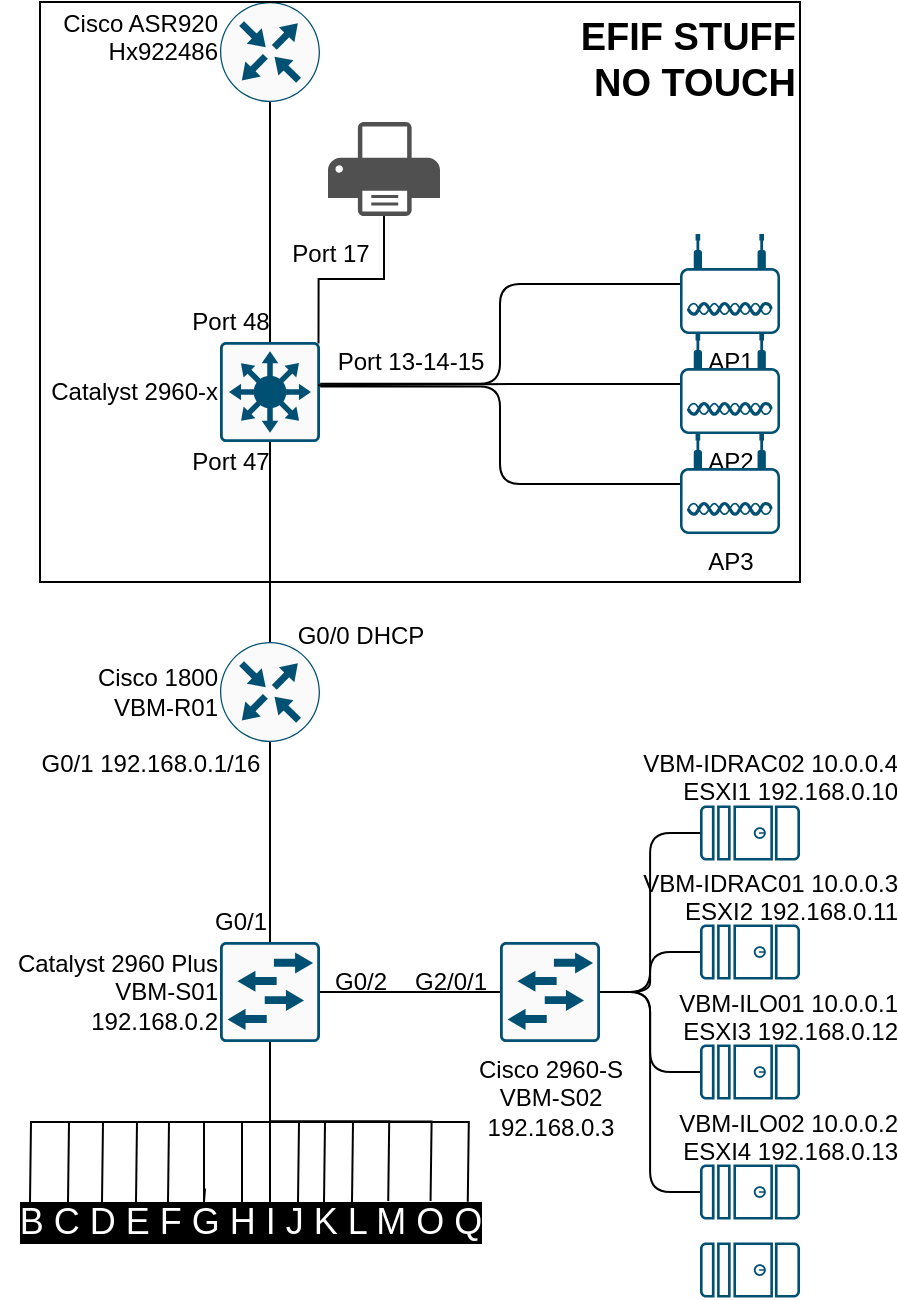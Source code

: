 <mxfile version="15.8.7" type="github">
  <diagram id="ppfziiVVInZV-qy0xaDF" name="Page-1">
    <mxGraphModel dx="1673" dy="918" grid="1" gridSize="10" guides="1" tooltips="1" connect="1" arrows="1" fold="1" page="1" pageScale="1" pageWidth="850" pageHeight="1100" math="0" shadow="0">
      <root>
        <mxCell id="0" />
        <mxCell id="1" parent="0" />
        <mxCell id="5dfUAcdPvlu-0EGSf2Pe-10" style="edgeStyle=orthogonalEdgeStyle;rounded=1;orthogonalLoop=1;jettySize=auto;html=1;entryX=0.5;entryY=0;entryDx=0;entryDy=0;entryPerimeter=0;endArrow=none;endFill=0;strokeColor=default;" parent="1" source="5dfUAcdPvlu-0EGSf2Pe-1" target="5dfUAcdPvlu-0EGSf2Pe-3" edge="1">
          <mxGeometry relative="1" as="geometry" />
        </mxCell>
        <mxCell id="5dfUAcdPvlu-0EGSf2Pe-1" value="&lt;div style=&quot;font-size: 12px;&quot;&gt;Cisco ASR920&lt;br style=&quot;font-size: 12px;&quot;&gt;Hx922486&lt;/div&gt;&lt;div style=&quot;font-size: 12px;&quot;&gt;&lt;br style=&quot;font-size: 12px;&quot;&gt;&lt;/div&gt;" style="sketch=0;points=[[0.5,0,0],[1,0.5,0],[0.5,1,0],[0,0.5,0],[0.145,0.145,0],[0.856,0.145,0],[0.855,0.856,0],[0.145,0.855,0]];verticalLabelPosition=middle;html=1;verticalAlign=middle;aspect=fixed;align=right;pointerEvents=1;shape=mxgraph.cisco19.rect;prIcon=router;fillColor=#FAFAFA;strokeColor=#005073;labelBackgroundColor=none;labelBorderColor=none;horizontal=1;labelPosition=left;fontSize=12;" parent="1" vertex="1">
          <mxGeometry x="120" y="10" width="50" height="50" as="geometry" />
        </mxCell>
        <mxCell id="5dfUAcdPvlu-0EGSf2Pe-9" style="edgeStyle=orthogonalEdgeStyle;rounded=1;orthogonalLoop=1;jettySize=auto;html=1;exitX=0.5;exitY=0;exitDx=0;exitDy=0;exitPerimeter=0;entryX=0.5;entryY=1;entryDx=0;entryDy=0;entryPerimeter=0;endArrow=none;endFill=0;strokeColor=default;" parent="1" source="5dfUAcdPvlu-0EGSf2Pe-2" target="5dfUAcdPvlu-0EGSf2Pe-3" edge="1">
          <mxGeometry relative="1" as="geometry" />
        </mxCell>
        <mxCell id="5dfUAcdPvlu-0EGSf2Pe-2" value="&lt;div&gt;Cisco 1800&lt;/div&gt;&lt;div&gt;VBM-R01&lt;br&gt;&lt;/div&gt;" style="sketch=0;points=[[0.5,0,0],[1,0.5,0],[0.5,1,0],[0,0.5,0],[0.145,0.145,0],[0.856,0.145,0],[0.855,0.856,0],[0.145,0.855,0]];verticalLabelPosition=middle;html=1;verticalAlign=middle;aspect=fixed;align=right;pointerEvents=1;shape=mxgraph.cisco19.rect;prIcon=router;fillColor=#FAFAFA;strokeColor=#005073;labelPosition=left;" parent="1" vertex="1">
          <mxGeometry x="120" y="330" width="50" height="50" as="geometry" />
        </mxCell>
        <mxCell id="KE-paRDOmHkB9Fc1bpKS-12" style="edgeStyle=orthogonalEdgeStyle;rounded=0;orthogonalLoop=1;jettySize=auto;html=1;exitX=0.985;exitY=0.015;exitDx=0;exitDy=0;exitPerimeter=0;fontSize=12;fontColor=default;endArrow=none;endFill=0;" parent="1" source="5dfUAcdPvlu-0EGSf2Pe-3" target="KE-paRDOmHkB9Fc1bpKS-11" edge="1">
          <mxGeometry relative="1" as="geometry" />
        </mxCell>
        <mxCell id="5dfUAcdPvlu-0EGSf2Pe-3" value="Catalyst 2960-x" style="sketch=0;points=[[0.015,0.015,0],[0.985,0.015,0],[0.985,0.985,0],[0.015,0.985,0],[0.25,0,0],[0.5,0,0],[0.75,0,0],[1,0.25,0],[1,0.5,0],[1,0.75,0],[0.75,1,0],[0.5,1,0],[0.25,1,0],[0,0.75,0],[0,0.5,0],[0,0.25,0]];verticalLabelPosition=middle;html=1;verticalAlign=middle;aspect=fixed;align=right;pointerEvents=1;shape=mxgraph.cisco19.rect;prIcon=l3_switch;fillColor=#FAFAFA;strokeColor=#005073;horizontal=1;labelPosition=left;" parent="1" vertex="1">
          <mxGeometry x="120" y="180" width="50" height="50" as="geometry" />
        </mxCell>
        <mxCell id="5dfUAcdPvlu-0EGSf2Pe-8" style="edgeStyle=orthogonalEdgeStyle;rounded=1;orthogonalLoop=1;jettySize=auto;html=1;exitX=0.5;exitY=0;exitDx=0;exitDy=0;exitPerimeter=0;entryX=0.5;entryY=1;entryDx=0;entryDy=0;entryPerimeter=0;endArrow=none;endFill=0;strokeColor=default;" parent="1" source="5dfUAcdPvlu-0EGSf2Pe-4" target="5dfUAcdPvlu-0EGSf2Pe-2" edge="1">
          <mxGeometry relative="1" as="geometry" />
        </mxCell>
        <mxCell id="5dfUAcdPvlu-0EGSf2Pe-37" style="edgeStyle=orthogonalEdgeStyle;rounded=1;orthogonalLoop=1;jettySize=auto;html=1;entryX=0;entryY=0.5;entryDx=0;entryDy=0;entryPerimeter=0;fontSize=12;endArrow=none;endFill=0;strokeColor=default;" parent="1" source="5dfUAcdPvlu-0EGSf2Pe-4" target="5dfUAcdPvlu-0EGSf2Pe-5" edge="1">
          <mxGeometry relative="1" as="geometry" />
        </mxCell>
        <mxCell id="KE-paRDOmHkB9Fc1bpKS-16" style="edgeStyle=orthogonalEdgeStyle;rounded=0;orthogonalLoop=1;jettySize=auto;html=1;exitX=0.5;exitY=1;exitDx=0;exitDy=0;exitPerimeter=0;fontSize=12;fontColor=default;endArrow=none;endFill=0;" parent="1" source="5dfUAcdPvlu-0EGSf2Pe-4" edge="1">
          <mxGeometry relative="1" as="geometry">
            <mxPoint x="25" y="610" as="targetPoint" />
          </mxGeometry>
        </mxCell>
        <mxCell id="KE-paRDOmHkB9Fc1bpKS-17" style="edgeStyle=orthogonalEdgeStyle;rounded=0;orthogonalLoop=1;jettySize=auto;html=1;exitX=0.5;exitY=1;exitDx=0;exitDy=0;exitPerimeter=0;fontSize=12;fontColor=default;endArrow=none;endFill=0;" parent="1" source="5dfUAcdPvlu-0EGSf2Pe-4" edge="1">
          <mxGeometry relative="1" as="geometry">
            <mxPoint x="44" y="610" as="targetPoint" />
          </mxGeometry>
        </mxCell>
        <mxCell id="KE-paRDOmHkB9Fc1bpKS-18" style="edgeStyle=orthogonalEdgeStyle;rounded=0;orthogonalLoop=1;jettySize=auto;html=1;exitX=0.5;exitY=1;exitDx=0;exitDy=0;exitPerimeter=0;fontSize=12;fontColor=default;endArrow=none;endFill=0;" parent="1" source="5dfUAcdPvlu-0EGSf2Pe-4" edge="1">
          <mxGeometry relative="1" as="geometry">
            <mxPoint x="61" y="610" as="targetPoint" />
          </mxGeometry>
        </mxCell>
        <mxCell id="KE-paRDOmHkB9Fc1bpKS-19" style="edgeStyle=orthogonalEdgeStyle;rounded=0;orthogonalLoop=1;jettySize=auto;html=1;exitX=0.5;exitY=1;exitDx=0;exitDy=0;exitPerimeter=0;fontSize=12;fontColor=default;endArrow=none;endFill=0;" parent="1" source="5dfUAcdPvlu-0EGSf2Pe-4" edge="1">
          <mxGeometry relative="1" as="geometry">
            <mxPoint x="78" y="610" as="targetPoint" />
          </mxGeometry>
        </mxCell>
        <mxCell id="IZQF0PH1dReM685AccXo-5" style="edgeStyle=orthogonalEdgeStyle;rounded=0;orthogonalLoop=1;jettySize=auto;html=1;exitX=0.5;exitY=1;exitDx=0;exitDy=0;exitPerimeter=0;endArrow=none;endFill=0;" edge="1" parent="1" source="5dfUAcdPvlu-0EGSf2Pe-4">
          <mxGeometry relative="1" as="geometry">
            <mxPoint x="94" y="610" as="targetPoint" />
          </mxGeometry>
        </mxCell>
        <mxCell id="IZQF0PH1dReM685AccXo-6" style="edgeStyle=orthogonalEdgeStyle;rounded=0;orthogonalLoop=1;jettySize=auto;html=1;exitX=0.5;exitY=1;exitDx=0;exitDy=0;exitPerimeter=0;endArrow=none;endFill=0;entryX=0.41;entryY=-0.061;entryDx=0;entryDy=0;entryPerimeter=0;" edge="1" parent="1" source="5dfUAcdPvlu-0EGSf2Pe-4" target="KE-paRDOmHkB9Fc1bpKS-20">
          <mxGeometry relative="1" as="geometry">
            <mxPoint x="130" y="610" as="targetPoint" />
            <Array as="points">
              <mxPoint x="145" y="570" />
              <mxPoint x="112" y="570" />
              <mxPoint x="112" y="610" />
            </Array>
          </mxGeometry>
        </mxCell>
        <mxCell id="IZQF0PH1dReM685AccXo-7" style="edgeStyle=orthogonalEdgeStyle;rounded=0;orthogonalLoop=1;jettySize=auto;html=1;exitX=0.5;exitY=1;exitDx=0;exitDy=0;exitPerimeter=0;endArrow=none;endFill=0;" edge="1" parent="1" source="5dfUAcdPvlu-0EGSf2Pe-4">
          <mxGeometry relative="1" as="geometry">
            <mxPoint x="145" y="610" as="targetPoint" />
            <Array as="points">
              <mxPoint x="145" y="586" />
              <mxPoint x="145" y="586" />
            </Array>
          </mxGeometry>
        </mxCell>
        <mxCell id="IZQF0PH1dReM685AccXo-8" style="edgeStyle=orthogonalEdgeStyle;rounded=0;orthogonalLoop=1;jettySize=auto;html=1;exitX=0.5;exitY=1;exitDx=0;exitDy=0;exitPerimeter=0;endArrow=none;endFill=0;" edge="1" parent="1" source="5dfUAcdPvlu-0EGSf2Pe-4">
          <mxGeometry relative="1" as="geometry">
            <mxPoint x="131" y="610" as="targetPoint" />
            <Array as="points">
              <mxPoint x="145" y="570" />
              <mxPoint x="131" y="570" />
              <mxPoint x="131" y="610" />
            </Array>
          </mxGeometry>
        </mxCell>
        <mxCell id="IZQF0PH1dReM685AccXo-9" style="edgeStyle=orthogonalEdgeStyle;rounded=0;orthogonalLoop=1;jettySize=auto;html=1;exitX=0.5;exitY=1;exitDx=0;exitDy=0;exitPerimeter=0;endArrow=none;endFill=0;" edge="1" parent="1" source="5dfUAcdPvlu-0EGSf2Pe-4">
          <mxGeometry relative="1" as="geometry">
            <mxPoint x="159" y="610" as="targetPoint" />
          </mxGeometry>
        </mxCell>
        <mxCell id="IZQF0PH1dReM685AccXo-10" style="edgeStyle=orthogonalEdgeStyle;rounded=0;orthogonalLoop=1;jettySize=auto;html=1;exitX=0.5;exitY=1;exitDx=0;exitDy=0;exitPerimeter=0;endArrow=none;endFill=0;" edge="1" parent="1" source="5dfUAcdPvlu-0EGSf2Pe-4">
          <mxGeometry relative="1" as="geometry">
            <mxPoint x="172" y="610" as="targetPoint" />
          </mxGeometry>
        </mxCell>
        <mxCell id="IZQF0PH1dReM685AccXo-11" style="edgeStyle=orthogonalEdgeStyle;rounded=0;orthogonalLoop=1;jettySize=auto;html=1;exitX=0.5;exitY=1;exitDx=0;exitDy=0;exitPerimeter=0;endArrow=none;endFill=0;" edge="1" parent="1" source="5dfUAcdPvlu-0EGSf2Pe-4">
          <mxGeometry relative="1" as="geometry">
            <mxPoint x="186" y="610" as="targetPoint" />
          </mxGeometry>
        </mxCell>
        <mxCell id="IZQF0PH1dReM685AccXo-13" style="edgeStyle=orthogonalEdgeStyle;rounded=0;orthogonalLoop=1;jettySize=auto;html=1;exitX=0.5;exitY=1;exitDx=0;exitDy=0;exitPerimeter=0;endArrow=none;endFill=0;" edge="1" parent="1" source="5dfUAcdPvlu-0EGSf2Pe-4">
          <mxGeometry relative="1" as="geometry">
            <mxPoint x="204.116" y="609.465" as="targetPoint" />
          </mxGeometry>
        </mxCell>
        <mxCell id="IZQF0PH1dReM685AccXo-14" style="edgeStyle=orthogonalEdgeStyle;rounded=0;orthogonalLoop=1;jettySize=auto;html=1;exitX=0.5;exitY=1;exitDx=0;exitDy=0;exitPerimeter=0;endArrow=none;endFill=0;" edge="1" parent="1" source="5dfUAcdPvlu-0EGSf2Pe-4">
          <mxGeometry relative="1" as="geometry">
            <mxPoint x="225.279" y="609.465" as="targetPoint" />
          </mxGeometry>
        </mxCell>
        <mxCell id="IZQF0PH1dReM685AccXo-15" style="edgeStyle=orthogonalEdgeStyle;rounded=0;orthogonalLoop=1;jettySize=auto;html=1;exitX=0.5;exitY=1;exitDx=0;exitDy=0;exitPerimeter=0;endArrow=none;endFill=0;" edge="1" parent="1" source="5dfUAcdPvlu-0EGSf2Pe-4">
          <mxGeometry relative="1" as="geometry">
            <mxPoint x="243.884" y="609.93" as="targetPoint" />
          </mxGeometry>
        </mxCell>
        <mxCell id="5dfUAcdPvlu-0EGSf2Pe-4" value="&lt;div&gt;Catalyst 2960 Plus&lt;/div&gt;&lt;div&gt;VBM-S01&lt;br&gt;&lt;/div&gt;&lt;div&gt;192.168.0.2&lt;br&gt;&lt;/div&gt;" style="sketch=0;points=[[0.015,0.015,0],[0.985,0.015,0],[0.985,0.985,0],[0.015,0.985,0],[0.25,0,0],[0.5,0,0],[0.75,0,0],[1,0.25,0],[1,0.5,0],[1,0.75,0],[0.75,1,0],[0.5,1,0],[0.25,1,0],[0,0.75,0],[0,0.5,0],[0,0.25,0]];verticalLabelPosition=middle;html=1;verticalAlign=middle;aspect=fixed;align=right;pointerEvents=1;shape=mxgraph.cisco19.rect;prIcon=l2_switch;fillColor=#FAFAFA;strokeColor=#005073;labelPosition=left;" parent="1" vertex="1">
          <mxGeometry x="120" y="480" width="50" height="50" as="geometry" />
        </mxCell>
        <mxCell id="5dfUAcdPvlu-0EGSf2Pe-38" style="edgeStyle=orthogonalEdgeStyle;rounded=1;orthogonalLoop=1;jettySize=auto;html=1;exitX=1;exitY=0.5;exitDx=0;exitDy=0;exitPerimeter=0;entryX=0.5;entryY=1;entryDx=0;entryDy=0;entryPerimeter=0;fontSize=12;endArrow=none;endFill=0;strokeColor=default;" parent="1" source="5dfUAcdPvlu-0EGSf2Pe-5" target="5dfUAcdPvlu-0EGSf2Pe-31" edge="1">
          <mxGeometry relative="1" as="geometry" />
        </mxCell>
        <mxCell id="5dfUAcdPvlu-0EGSf2Pe-5" value="&lt;div&gt;Cisco 2960-S&lt;br&gt;&lt;/div&gt;&lt;div&gt;VBM-S02&lt;/div&gt;&lt;div&gt;192.168.0.3&lt;br&gt;&lt;/div&gt;" style="sketch=0;points=[[0.015,0.015,0],[0.985,0.015,0],[0.985,0.985,0],[0.015,0.985,0],[0.25,0,0],[0.5,0,0],[0.75,0,0],[1,0.25,0],[1,0.5,0],[1,0.75,0],[0.75,1,0],[0.5,1,0],[0.25,1,0],[0,0.75,0],[0,0.5,0],[0,0.25,0]];verticalLabelPosition=bottom;html=1;verticalAlign=top;aspect=fixed;align=center;pointerEvents=1;shape=mxgraph.cisco19.rect;prIcon=l2_switch;fillColor=#FAFAFA;strokeColor=#005073;" parent="1" vertex="1">
          <mxGeometry x="260" y="480" width="50" height="50" as="geometry" />
        </mxCell>
        <mxCell id="5dfUAcdPvlu-0EGSf2Pe-23" style="edgeStyle=orthogonalEdgeStyle;rounded=1;orthogonalLoop=1;jettySize=auto;html=1;entryX=1.002;entryY=0.417;entryDx=0;entryDy=0;entryPerimeter=0;fontSize=12;endArrow=none;endFill=0;strokeColor=default;" parent="1" source="5dfUAcdPvlu-0EGSf2Pe-12" target="5dfUAcdPvlu-0EGSf2Pe-3" edge="1">
          <mxGeometry relative="1" as="geometry" />
        </mxCell>
        <mxCell id="5dfUAcdPvlu-0EGSf2Pe-22" style="edgeStyle=orthogonalEdgeStyle;rounded=1;orthogonalLoop=1;jettySize=auto;html=1;entryX=0.98;entryY=0.433;entryDx=0;entryDy=0;entryPerimeter=0;fontSize=12;endArrow=none;endFill=0;strokeColor=default;" parent="1" source="5dfUAcdPvlu-0EGSf2Pe-13" target="5dfUAcdPvlu-0EGSf2Pe-3" edge="1">
          <mxGeometry relative="1" as="geometry" />
        </mxCell>
        <mxCell id="5dfUAcdPvlu-0EGSf2Pe-21" style="edgeStyle=orthogonalEdgeStyle;rounded=1;orthogonalLoop=1;jettySize=auto;html=1;entryX=1.002;entryY=0.444;entryDx=0;entryDy=0;entryPerimeter=0;fontSize=12;endArrow=none;endFill=0;strokeColor=default;" parent="1" source="5dfUAcdPvlu-0EGSf2Pe-14" target="5dfUAcdPvlu-0EGSf2Pe-3" edge="1">
          <mxGeometry relative="1" as="geometry" />
        </mxCell>
        <mxCell id="5dfUAcdPvlu-0EGSf2Pe-25" value="" style="group" parent="1" vertex="1" connectable="0">
          <mxGeometry x="350" y="126" width="50" height="150" as="geometry" />
        </mxCell>
        <mxCell id="5dfUAcdPvlu-0EGSf2Pe-12" value="AP1" style="points=[[0.03,0.36,0],[0.18,0,0],[0.5,0.34,0],[0.82,0,0],[0.97,0.36,0],[1,0.67,0],[0.975,0.975,0],[0.5,1,0],[0.025,0.975,0],[0,0.67,0]];verticalLabelPosition=bottom;sketch=0;html=1;verticalAlign=top;aspect=fixed;align=center;pointerEvents=1;shape=mxgraph.cisco19.wireless_access_point;fillColor=#005073;strokeColor=none;labelBackgroundColor=none;fontSize=12;" parent="5dfUAcdPvlu-0EGSf2Pe-25" vertex="1">
          <mxGeometry width="50" height="50" as="geometry" />
        </mxCell>
        <mxCell id="5dfUAcdPvlu-0EGSf2Pe-13" value="AP2" style="points=[[0.03,0.36,0],[0.18,0,0],[0.5,0.34,0],[0.82,0,0],[0.97,0.36,0],[1,0.67,0],[0.975,0.975,0],[0.5,1,0],[0.025,0.975,0],[0,0.67,0]];verticalLabelPosition=bottom;sketch=0;html=1;verticalAlign=top;aspect=fixed;align=center;pointerEvents=1;shape=mxgraph.cisco19.wireless_access_point;fillColor=#005073;strokeColor=none;labelBackgroundColor=none;fontSize=12;" parent="5dfUAcdPvlu-0EGSf2Pe-25" vertex="1">
          <mxGeometry y="50" width="50" height="50" as="geometry" />
        </mxCell>
        <mxCell id="5dfUAcdPvlu-0EGSf2Pe-14" value="AP3" style="points=[[0.03,0.36,0],[0.18,0,0],[0.5,0.34,0],[0.82,0,0],[0.97,0.36,0],[1,0.67,0],[0.975,0.975,0],[0.5,1,0],[0.025,0.975,0],[0,0.67,0]];verticalLabelPosition=bottom;sketch=0;html=1;verticalAlign=top;aspect=fixed;align=center;pointerEvents=1;shape=mxgraph.cisco19.wireless_access_point;fillColor=#005073;strokeColor=none;labelBackgroundColor=none;fontSize=12;" parent="5dfUAcdPvlu-0EGSf2Pe-25" vertex="1">
          <mxGeometry y="100" width="50" height="50" as="geometry" />
        </mxCell>
        <mxCell id="5dfUAcdPvlu-0EGSf2Pe-41" style="edgeStyle=orthogonalEdgeStyle;rounded=1;orthogonalLoop=1;jettySize=auto;html=1;exitX=0.5;exitY=1;exitDx=0;exitDy=0;exitPerimeter=0;entryX=1;entryY=0.5;entryDx=0;entryDy=0;entryPerimeter=0;fontSize=12;endArrow=none;endFill=0;strokeColor=default;" parent="1" source="5dfUAcdPvlu-0EGSf2Pe-28" target="5dfUAcdPvlu-0EGSf2Pe-5" edge="1">
          <mxGeometry relative="1" as="geometry" />
        </mxCell>
        <mxCell id="5dfUAcdPvlu-0EGSf2Pe-28" value="&lt;div&gt;VBM-ILO02 10.0.0.2&lt;/div&gt;&lt;div&gt;ESXI4 192.168.0.13&lt;/div&gt;" style="sketch=0;points=[[0.015,0.015,0],[0.985,0.015,0],[0.985,0.985,0],[0.015,0.985,0],[0.25,0,0],[0.5,0,0],[0.75,0,0],[1,0.25,0],[1,0.5,0],[1,0.75,0],[0.75,1,0],[0.5,1,0],[0.25,1,0],[0,0.75,0],[0,0.5,0],[0,0.25,0]];verticalLabelPosition=bottom;html=1;verticalAlign=top;aspect=fixed;align=right;pointerEvents=1;shape=mxgraph.cisco19.server;fillColor=#005073;strokeColor=none;labelBackgroundColor=none;fontSize=12;rotation=90;horizontal=0;labelPosition=left;spacingTop=-7;" parent="1" vertex="1">
          <mxGeometry x="371.25" y="580" width="27.5" height="50" as="geometry" />
        </mxCell>
        <mxCell id="5dfUAcdPvlu-0EGSf2Pe-40" style="edgeStyle=orthogonalEdgeStyle;rounded=1;orthogonalLoop=1;jettySize=auto;html=1;exitX=0.5;exitY=1;exitDx=0;exitDy=0;exitPerimeter=0;entryX=1;entryY=0.5;entryDx=0;entryDy=0;entryPerimeter=0;fontSize=12;endArrow=none;endFill=0;strokeColor=default;" parent="1" source="5dfUAcdPvlu-0EGSf2Pe-29" target="5dfUAcdPvlu-0EGSf2Pe-5" edge="1">
          <mxGeometry relative="1" as="geometry" />
        </mxCell>
        <mxCell id="5dfUAcdPvlu-0EGSf2Pe-29" value="&lt;div&gt;VBM-ILO01 10.0.0.1&lt;/div&gt;&lt;div&gt;ESXI3 192.168.0.12&lt;/div&gt;" style="sketch=0;points=[[0.015,0.015,0],[0.985,0.015,0],[0.985,0.985,0],[0.015,0.985,0],[0.25,0,0],[0.5,0,0],[0.75,0,0],[1,0.25,0],[1,0.5,0],[1,0.75,0],[0.75,1,0],[0.5,1,0],[0.25,1,0],[0,0.75,0],[0,0.5,0],[0,0.25,0]];verticalLabelPosition=bottom;html=1;verticalAlign=top;aspect=fixed;align=right;pointerEvents=1;shape=mxgraph.cisco19.server;fillColor=#005073;strokeColor=none;labelBackgroundColor=none;fontSize=12;rotation=90;horizontal=0;labelPosition=left;spacingTop=-7;" parent="1" vertex="1">
          <mxGeometry x="371.25" y="520" width="27.5" height="50" as="geometry" />
        </mxCell>
        <mxCell id="5dfUAcdPvlu-0EGSf2Pe-39" style="edgeStyle=orthogonalEdgeStyle;rounded=1;orthogonalLoop=1;jettySize=auto;html=1;exitX=0.5;exitY=1;exitDx=0;exitDy=0;exitPerimeter=0;entryX=1;entryY=0.5;entryDx=0;entryDy=0;entryPerimeter=0;fontSize=12;endArrow=none;endFill=0;strokeColor=default;" parent="1" source="5dfUAcdPvlu-0EGSf2Pe-30" target="5dfUAcdPvlu-0EGSf2Pe-5" edge="1">
          <mxGeometry relative="1" as="geometry" />
        </mxCell>
        <mxCell id="5dfUAcdPvlu-0EGSf2Pe-30" value="&lt;div&gt;VBM-IDRAC01 10.0.0.3&lt;/div&gt;&lt;div&gt;ESXI2 192.168.0.11&lt;br&gt;&lt;/div&gt;" style="sketch=0;points=[[0.015,0.015,0],[0.985,0.015,0],[0.985,0.985,0],[0.015,0.985,0],[0.25,0,0],[0.5,0,0],[0.75,0,0],[1,0.25,0],[1,0.5,0],[1,0.75,0],[0.75,1,0],[0.5,1,0],[0.25,1,0],[0,0.75,0],[0,0.5,0],[0,0.25,0]];verticalLabelPosition=bottom;html=1;verticalAlign=top;aspect=fixed;align=right;pointerEvents=1;shape=mxgraph.cisco19.server;fillColor=#005073;strokeColor=none;labelBackgroundColor=none;fontSize=12;rotation=90;horizontal=0;labelPosition=left;spacingTop=-7;" parent="1" vertex="1">
          <mxGeometry x="371.25" y="460" width="27.5" height="50" as="geometry" />
        </mxCell>
        <mxCell id="KE-paRDOmHkB9Fc1bpKS-1" value="&lt;div style=&quot;font-size: 19px;&quot;&gt;EFIF STUFF&lt;/div&gt;&lt;div style=&quot;font-size: 19px;&quot;&gt;NO TOUCH&lt;br style=&quot;font-size: 19px;&quot;&gt;&lt;/div&gt;" style="rounded=0;whiteSpace=wrap;html=1;fontColor=default;fillColor=none;fontSize=19;fontStyle=1;align=right;horizontal=1;verticalAlign=top;" parent="1" vertex="1">
          <mxGeometry x="30" y="10" width="380" height="290" as="geometry" />
        </mxCell>
        <mxCell id="5dfUAcdPvlu-0EGSf2Pe-31" value="&lt;div&gt;VBM-IDRAC02 10.0.0.4&lt;/div&gt;&lt;div&gt;ESXI1 192.168.0.10&lt;br&gt;&lt;/div&gt;" style="sketch=0;points=[[0.015,0.015,0],[0.985,0.015,0],[0.985,0.985,0],[0.015,0.985,0],[0.25,0,0],[0.5,0,0],[0.75,0,0],[1,0.25,0],[1,0.5,0],[1,0.75,0],[0.75,1,0],[0.5,1,0],[0.25,1,0],[0,0.75,0],[0,0.5,0],[0,0.25,0]];verticalLabelPosition=bottom;html=1;verticalAlign=top;aspect=fixed;align=right;pointerEvents=1;shape=mxgraph.cisco19.server;fillColor=#005073;strokeColor=none;labelBackgroundColor=none;fontSize=12;rotation=90;horizontal=0;labelPosition=left;spacingTop=-7;" parent="1" vertex="1">
          <mxGeometry x="371.25" y="400.5" width="27.5" height="50" as="geometry" />
        </mxCell>
        <mxCell id="5dfUAcdPvlu-0EGSf2Pe-42" value="" style="sketch=0;points=[[0.015,0.015,0],[0.985,0.015,0],[0.985,0.985,0],[0.015,0.985,0],[0.25,0,0],[0.5,0,0],[0.75,0,0],[1,0.25,0],[1,0.5,0],[1,0.75,0],[0.75,1,0],[0.5,1,0],[0.25,1,0],[0,0.75,0],[0,0.5,0],[0,0.25,0]];verticalLabelPosition=bottom;html=1;verticalAlign=top;aspect=fixed;align=center;pointerEvents=1;shape=mxgraph.cisco19.server;fillColor=#005073;strokeColor=none;labelBackgroundColor=none;fontSize=12;rotation=90;" parent="1" vertex="1">
          <mxGeometry x="371.25" y="619" width="27.5" height="50" as="geometry" />
        </mxCell>
        <mxCell id="KE-paRDOmHkB9Fc1bpKS-2" value="&lt;font style=&quot;font-size: 12px&quot;&gt;G0/0 DHCP&lt;/font&gt;" style="text;html=1;align=center;verticalAlign=middle;resizable=0;points=[];autosize=1;strokeColor=none;fillColor=none;fontSize=19;fontColor=default;" parent="1" vertex="1">
          <mxGeometry x="150" y="310" width="80" height="30" as="geometry" />
        </mxCell>
        <mxCell id="KE-paRDOmHkB9Fc1bpKS-3" value="G0/1 192.168.0.1/16" style="text;html=1;align=center;verticalAlign=middle;resizable=0;points=[];autosize=1;strokeColor=none;fillColor=none;fontSize=12;fontColor=default;" parent="1" vertex="1">
          <mxGeometry x="20" y="380.5" width="130" height="20" as="geometry" />
        </mxCell>
        <mxCell id="KE-paRDOmHkB9Fc1bpKS-7" value="G0/1" style="text;html=1;align=center;verticalAlign=middle;resizable=0;points=[];autosize=1;strokeColor=none;fillColor=none;fontSize=12;fontColor=default;" parent="1" vertex="1">
          <mxGeometry x="110" y="460" width="40" height="20" as="geometry" />
        </mxCell>
        <mxCell id="KE-paRDOmHkB9Fc1bpKS-8" value="Port 47" style="text;html=1;align=center;verticalAlign=middle;resizable=0;points=[];autosize=1;strokeColor=none;fillColor=none;fontSize=12;fontColor=default;" parent="1" vertex="1">
          <mxGeometry x="100" y="230" width="50" height="20" as="geometry" />
        </mxCell>
        <mxCell id="KE-paRDOmHkB9Fc1bpKS-9" value="Port 48" style="text;html=1;align=center;verticalAlign=middle;resizable=0;points=[];autosize=1;strokeColor=none;fillColor=none;fontSize=12;fontColor=default;" parent="1" vertex="1">
          <mxGeometry x="100" y="160" width="50" height="20" as="geometry" />
        </mxCell>
        <mxCell id="KE-paRDOmHkB9Fc1bpKS-11" value="" style="sketch=0;pointerEvents=1;shadow=0;dashed=0;html=1;strokeColor=none;fillColor=#505050;labelPosition=center;verticalLabelPosition=bottom;verticalAlign=top;outlineConnect=0;align=center;shape=mxgraph.office.devices.printer;fontSize=12;fontColor=default;" parent="1" vertex="1">
          <mxGeometry x="174" y="70" width="56" height="47" as="geometry" />
        </mxCell>
        <mxCell id="KE-paRDOmHkB9Fc1bpKS-13" value="Port 17" style="text;html=1;align=center;verticalAlign=middle;resizable=0;points=[];autosize=1;strokeColor=none;fillColor=none;fontSize=12;fontColor=default;" parent="1" vertex="1">
          <mxGeometry x="150" y="126" width="50" height="20" as="geometry" />
        </mxCell>
        <mxCell id="KE-paRDOmHkB9Fc1bpKS-15" value="Port 13-14-15" style="text;html=1;align=center;verticalAlign=middle;resizable=0;points=[];autosize=1;strokeColor=none;fillColor=none;fontSize=12;fontColor=default;" parent="1" vertex="1">
          <mxGeometry x="170" y="180" width="90" height="20" as="geometry" />
        </mxCell>
        <mxCell id="KE-paRDOmHkB9Fc1bpKS-20" value="B C D E F G H I J K L M O Q" style="text;html=1;align=center;verticalAlign=middle;resizable=0;points=[];autosize=1;strokeColor=none;fillColor=none;fontSize=18;fontColor=#FFFFFF;labelBackgroundColor=#000000;" parent="1" vertex="1">
          <mxGeometry x="10" y="605" width="250" height="30" as="geometry" />
        </mxCell>
        <mxCell id="KE-paRDOmHkB9Fc1bpKS-21" value="&lt;font style=&quot;font-size: 12px;&quot; color=&quot;#000000&quot;&gt;G0/2&lt;/font&gt;" style="text;html=1;align=center;verticalAlign=middle;resizable=0;points=[];autosize=1;strokeColor=none;fillColor=none;fontSize=12;fontColor=#FFFFFF;" parent="1" vertex="1">
          <mxGeometry x="170" y="490" width="40" height="20" as="geometry" />
        </mxCell>
        <mxCell id="KE-paRDOmHkB9Fc1bpKS-22" value="G2/0/1" style="text;html=1;align=center;verticalAlign=middle;resizable=0;points=[];autosize=1;strokeColor=none;fillColor=none;fontSize=12;fontColor=#000000;" parent="1" vertex="1">
          <mxGeometry x="210" y="490" width="50" height="20" as="geometry" />
        </mxCell>
      </root>
    </mxGraphModel>
  </diagram>
</mxfile>
